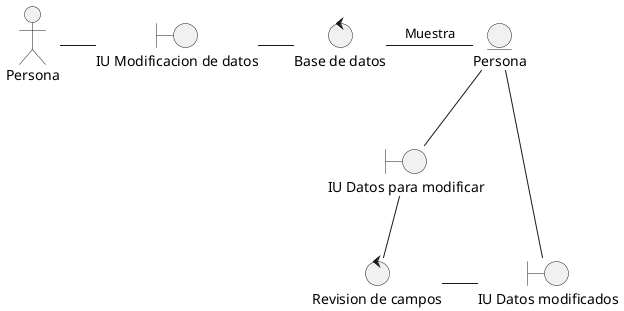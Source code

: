@startuml analisisClaseDiagramaUC13

actor  Persona as Persona
boundary "IU Modificacion de datos" as Propuesta
control "Base de datos" as Controlador
entity Persona as Usuario
boundary "IU Datos para modificar" as Formulario
control "Revision de campos" as Revision
boundary "IU Datos modificados" as Modificacion
Persona -r- Propuesta
Propuesta -r- Controlador 
Controlador -r- Usuario: Muestra
Usuario -- Formulario
Formulario -down- Revision
Revision -r- Modificacion
Modificacion -r- Usuario

@enduml